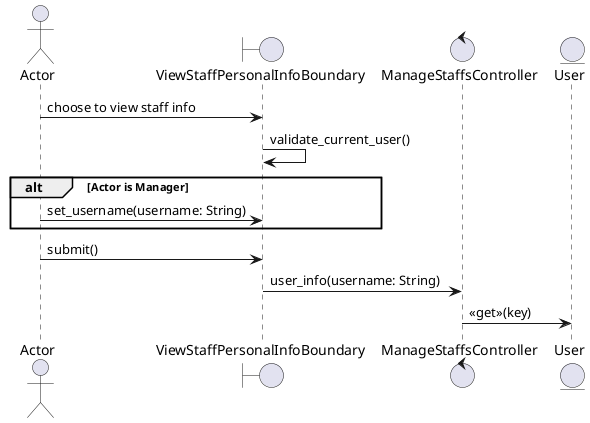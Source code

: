 @startuml

actor Actor as A
boundary ViewStaffPersonalInfoBoundary as B1
control ManageStaffsController as C
entity User as E


A -> B1: choose to view staff info
B1 -> B1: validate_current_user()
alt Actor is Manager
    A -> B1: set_username(username: String)
end
A -> B1: submit()



B1 -> C: user_info(username: String)
C -> E: <<get>>(key) 


@enduml